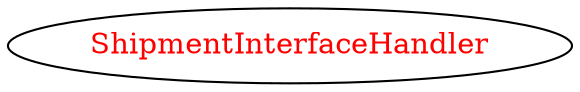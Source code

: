 digraph dependencyGraph {
 concentrate=true;
 ranksep="2.0";
 rankdir="LR"; 
 splines="ortho";
"ShipmentInterfaceHandler" [fontcolor="red"];
}